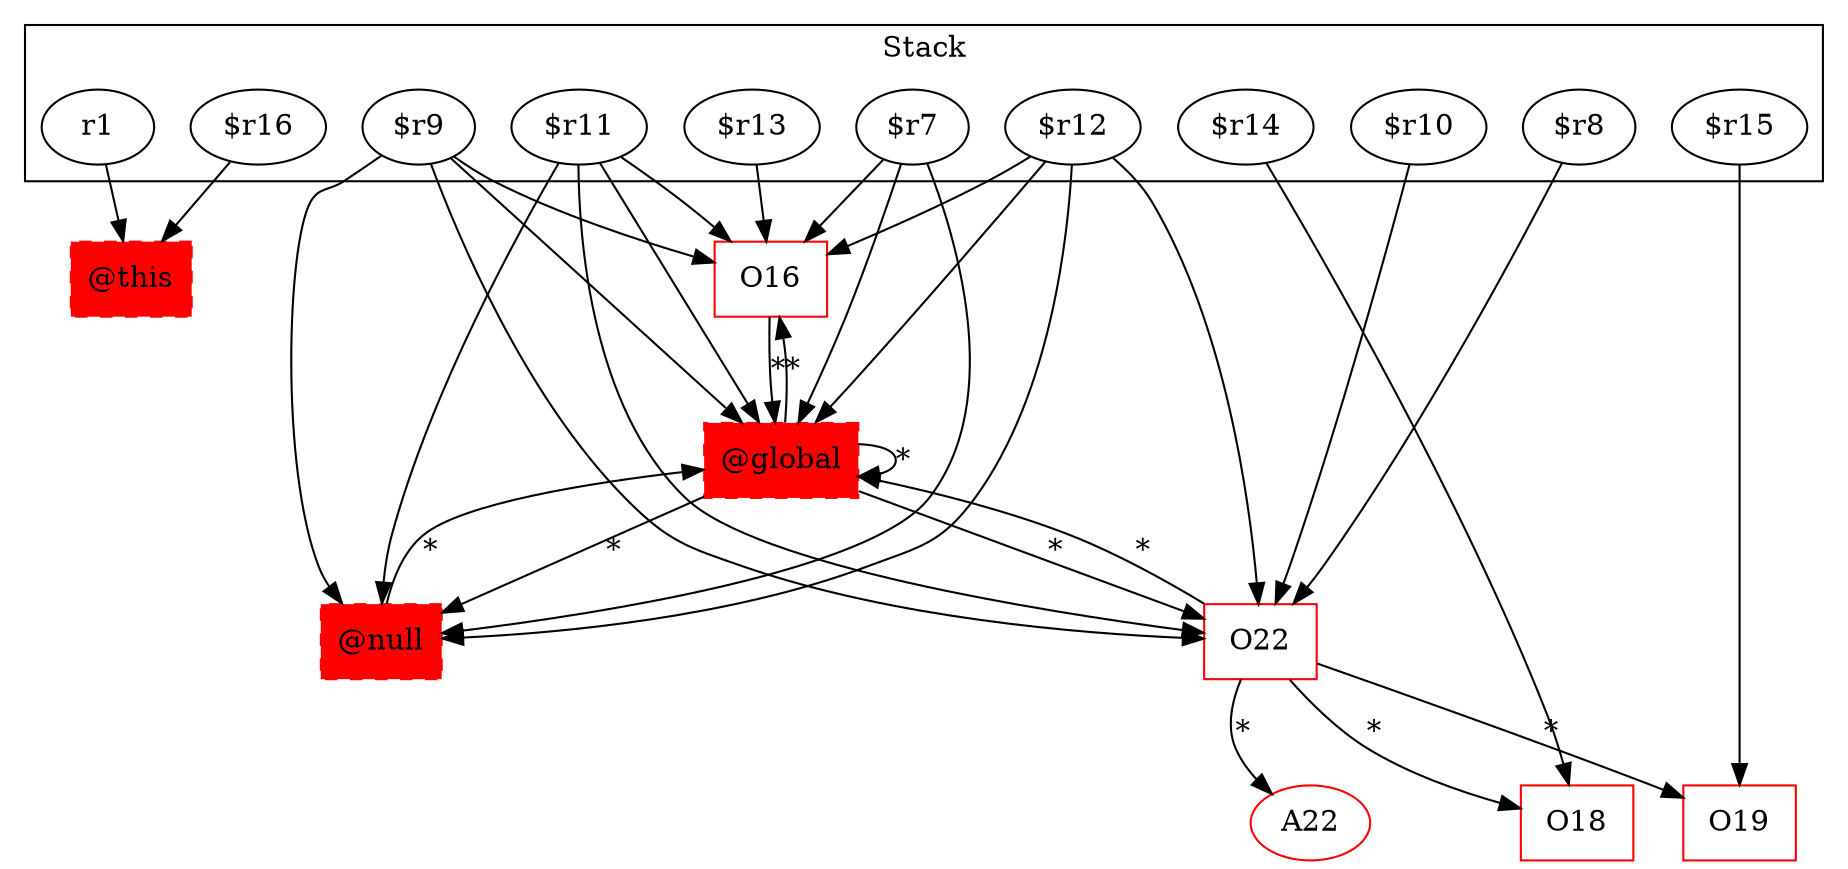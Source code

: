 digraph sample {
  rankDir="LR";
  subgraph cluster_0 {
    label="Stack"
    "r1"; "$r13"; "$r12"; "$r11"; "$r10"; "$r9"; "$r16"; "$r15"; "$r7"; "$r14"; "$r8"; 
  }
  "r1" -> { "@this"[shape=box]};
  "$r13" -> { O16[shape=box]};
  "$r12" -> { "@null"[shape=box]O16[shape=box]"@global"[shape=box]O22[shape=box]};
  "$r11" -> { "@null"[shape=box]O16[shape=box]"@global"[shape=box]O22[shape=box]};
  "$r10" -> { O22[shape=box]};
  "$r9" -> { "@null"[shape=box]O16[shape=box]"@global"[shape=box]O22[shape=box]};
  "$r16" -> { "@this"[shape=box]};
  "$r15" -> { O19[shape=box]};
  "$r7" -> { "@null"[shape=box]O16[shape=box]"@global"[shape=box]};
  "$r14" -> { O18[shape=box]};
  "$r8" -> { O22[shape=box]};
  "@null" -> "@global"[label="*", weight="0.2"]
  "@null"[shape=box, style="filled,dashed"];
  O16 -> "@global"[label="*", weight="0.2"]
  "@global" -> "@null"[label="*", weight="0.2"]
  "@global" -> O16[label="*", weight="0.2"]
  "@global" -> "@global"[label="*", weight="0.2"]
  "@global" -> O22[label="*", weight="0.2"]
  "@global"[shape=box, style="filled,dashed"];
  "@this"[shape=box, style="filled,dashed"];
  O22 -> A22[label="*", weight="0.2"]
  O22 -> O19[label="*", weight="0.2"]
  O22 -> O18[label="*", weight="0.2"]
  O22 -> "@global"[label="*", weight="0.2"]
  A22[color="red"];
  "@null"[color="red"];
  O16[color="red"];
  O19[color="red"];
  O18[color="red"];
  "@global"[color="red"];
  "@this"[color="red"];
  O22[color="red"];
}

